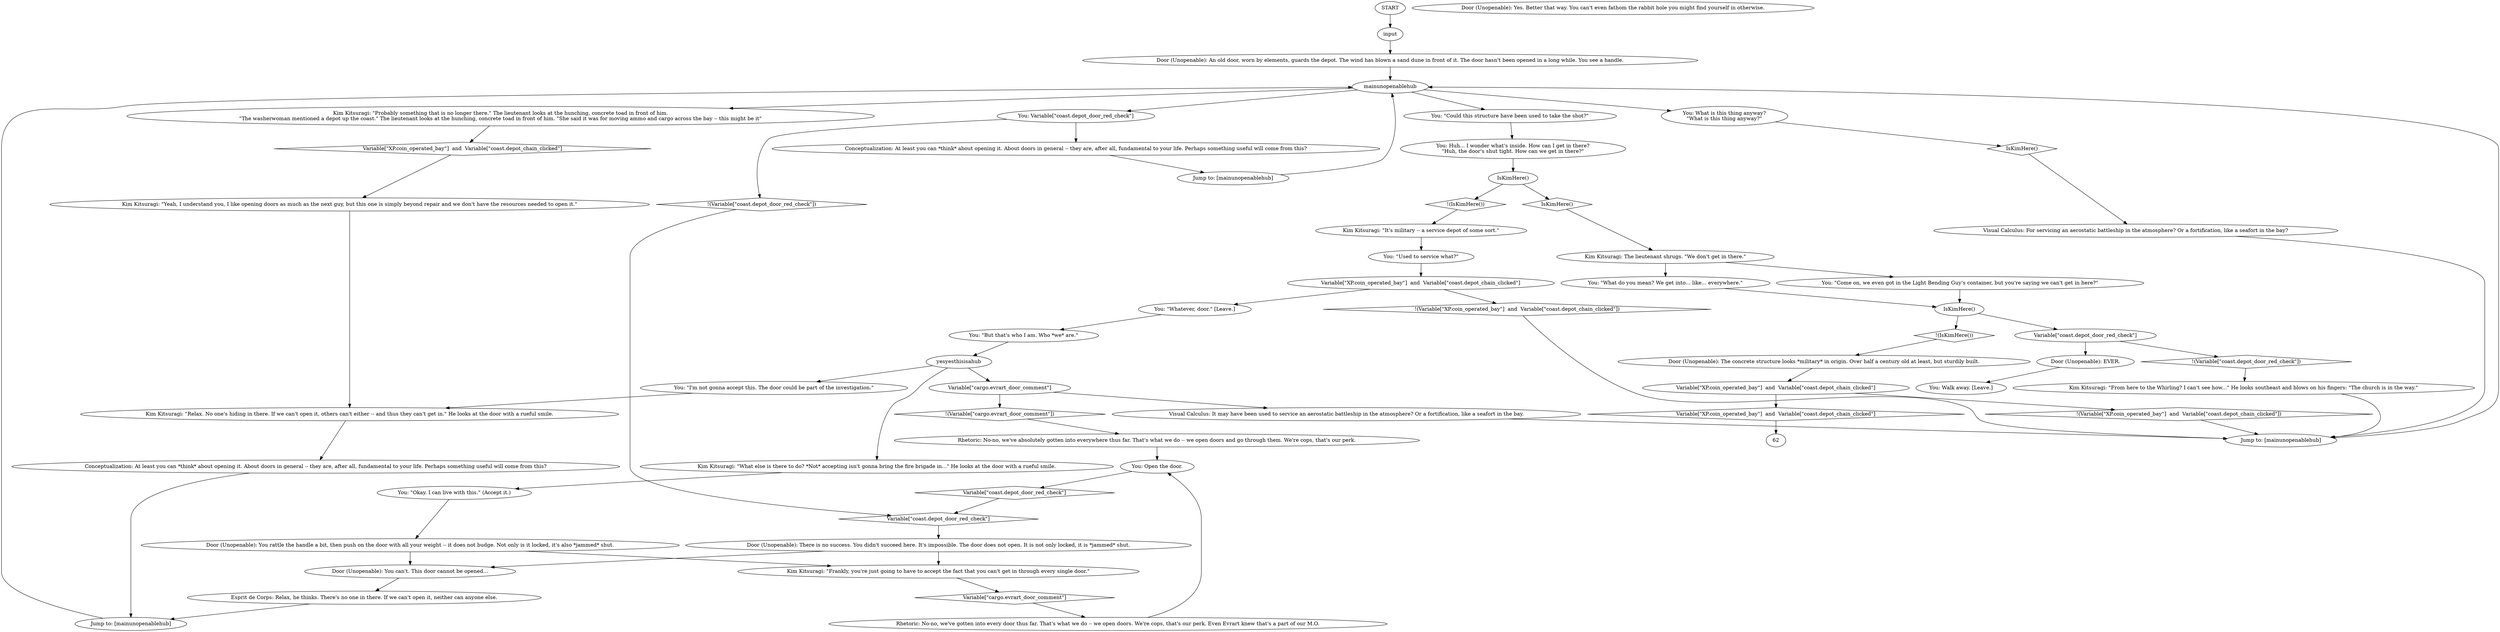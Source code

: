 # LANDS END / DEPOT DOOR
# The door to the jammed supply depot near Land's End. The door is jammed and locked. You can't open it. EVER.
# ==================================================
digraph G {
	  0 [label="START"];
	  1 [label="input"];
	  2 [label="Kim Kitsuragi: The lieutenant shrugs. \"We don't get in there.\""];
	  3 [label="You: \"Come on, we even got in the Light Bending Guy's container, but you're saying we can't get in here?\""];
	  4 [label="Jump to: [mainunopenablehub]"];
	  5 [label="Door (Unopenable): An old door, worn by elements, guards the depot. The wind has blown a sand dune in front of it. The door hasn't been opened in a long while. You see a handle."];
	  6 [label="Kim Kitsuragi: \"Relax. No one's hiding in there. If we can't open it, others can't either -- and thus they can't get in.\" He looks at the door with a rueful smile."];
	  7 [label="Jump to: [mainunopenablehub]"];
	  8 [label="Door (Unopenable): There is no success. You didn't succeed here. It's impossible. The door does not open. It is not only locked, it is *jammed* shut."];
	  9 [label="You: \"What do you mean? We get into... like... everywhere.\""];
	  10 [label="Door (Unopenable): The concrete structure looks *military* in origin. Over half a century old at least, but sturdily built."];
	  11 [label="Jump to: [mainunopenablehub]"];
	  12 [label="Rhetoric: No-no, we've gotten into every door thus far. That's what we do -- we open doors. We're cops, that's our perk. Even Evrart knew that's a part of our M.O."];
	  13 [label="Variable[\"XP.coin_operated_bay\"]  and  Variable[\"coast.depot_chain_clicked\"]"];
	  14 [label="Variable[\"XP.coin_operated_bay\"]  and  Variable[\"coast.depot_chain_clicked\"]", shape=diamond];
	  15 [label="!(Variable[\"XP.coin_operated_bay\"]  and  Variable[\"coast.depot_chain_clicked\"])", shape=diamond];
	  16 [label="You: \"I'm not gonna accept this. The door could be part of the investigation.\""];
	  17 [label="You: \"Could this structure have been used to take the shot?\""];
	  18 [label="Conceptualization: At least you can *think* about opening it. About doors in general -- they are, after all, fundamental to your life. Perhaps something useful will come from this?"];
	  19 [label="You: \"Used to service what?\""];
	  20 [label="mainunopenablehub"];
	  21 [label="IsKimHere()"];
	  22 [label="IsKimHere()", shape=diamond];
	  23 [label="!(IsKimHere())", shape=diamond];
	  24 [label="Rhetoric: No-no, we've absolutely gotten into everywhere thus far. That's what we do -- we open doors and go through them. We're cops, that's our perk."];
	  25 [label="Door (Unopenable): Yes. Better that way. You can't even fathom the rabbit hole you might find yourself in otherwise."];
	  26 [label="You: \"But that's who I am. Who *we* are.\""];
	  27 [label="Variable[\"cargo.evrart_door_comment\"]"];
	  28 [label="Variable[\"cargo.evrart_door_comment\"]", shape=diamond];
	  29 [label="!(Variable[\"cargo.evrart_door_comment\"])", shape=diamond];
	  30 [label="Visual Calculus: It may have been used to service an aerostatic battleship in the atmosphere? Or a fortification, like a seafort in the bay."];
	  31 [label="Kim Kitsuragi: \"Yeah, I understand you, I like opening doors as much as the next guy, but this one is simply beyond repair and we don't have the resources needed to open it.\""];
	  32 [label="yesyesthisisahub"];
	  33 [label="You: Open the door."];
	  34 [label="You: Variable[\"coast.depot_door_red_check\"]"];
	  35 [label="Variable[\"coast.depot_door_red_check\"]", shape=diamond];
	  36 [label="!(Variable[\"coast.depot_door_red_check\"])", shape=diamond];
	  37 [label="Conceptualization: At least you can *think* about opening it. About doors in general -- they are, after all, fundamental to your life. Perhaps something useful will come from this?"];
	  38 [label="You: Walk away. [Leave.]"];
	  39 [label="You: What is this thing anyway?\n\"What is this thing anyway?\""];
	  40 [label="Kim Kitsuragi: \"Probably something that is no longer there.\" The lieutenant looks at the hunching, concrete toad in front of him.\n\"The washerwoman mentioned a depot up the coast.\" The lieutenant looks at the hunching, concrete toad in front of him. \"She said it was for moving ammo and cargo across the bay -- this might be it\"
"];
	  41 [label="Variable[\"XP.coin_operated_bay\"]  and  Variable[\"coast.depot_chain_clicked\"]"];
	  42 [label="Variable[\"XP.coin_operated_bay\"]  and  Variable[\"coast.depot_chain_clicked\"]", shape=diamond];
	  43 [label="!(Variable[\"XP.coin_operated_bay\"]  and  Variable[\"coast.depot_chain_clicked\"])", shape=diamond];
	  44 [label="You: \"Whatever, door.\" [Leave.]"];
	  45 [label="Kim Kitsuragi: \"Frankly, you're just going to have to accept the fact that you can't get in through every single door.\""];
	  46 [label="IsKimHere()"];
	  47 [label="IsKimHere()", shape=diamond];
	  48 [label="!(IsKimHere())", shape=diamond];
	  49 [label="Variable[\"coast.depot_door_red_check\"]"];
	  50 [label="Variable[\"coast.depot_door_red_check\"]", shape=diamond];
	  51 [label="!(Variable[\"coast.depot_door_red_check\"])", shape=diamond];
	  52 [label="Door (Unopenable): EVER."];
	  53 [label="Esprit de Corps: Relax, he thinks. There's no one in there. If we can't open it, neither can anyone else."];
	  54 [label="You: \"Okay. I can live with this.\" (Accept it.)"];
	  55 [label="Kim Kitsuragi: \"What else is there to do? *Not* accepting isn't gonna bring the fire brigade in...\" He looks at the door with a rueful smile."];
	  56 [label="Door (Unopenable): You rattle the handle a bit, then push on the door with all your weight -- it does not budge. Not only is it locked, it's also *jammed* shut."];
	  57 [label="Kim Kitsuragi: \"From here to the Whirling? I can't see how...\" He looks southeast and blows on his fingers: \"The church is in the way.\""];
	  58 [label="You: Huh... I wonder what's inside. How can I get in there?\n\"Huh, the door's shut tight. How can we get in there?\""];
	  59 [label="Door (Unopenable): You can't. This door cannot be opened..."];
	  60 [label="Kim Kitsuragi: \"It's military -- a service depot of some sort.\""];
	  61 [label="Visual Calculus: For servicing an aerostatic battleship in the atmosphere? Or a fortification, like a seafort in the bay?"];
	  0 -> 1
	  1 -> 5
	  2 -> 9
	  2 -> 3
	  3 -> 46
	  4 -> 20
	  5 -> 20
	  6 -> 18
	  7 -> 20
	  8 -> 59
	  8 -> 45
	  9 -> 46
	  10 -> 13
	  11 -> 20
	  12 -> 33
	  13 -> 14
	  13 -> 15
	  14 -> 62
	  15 -> 4
	  16 -> 6
	  17 -> 58
	  18 -> 7
	  19 -> 41
	  20 -> 40
	  20 -> 17
	  20 -> 34
	  20 -> 39
	  21 -> 22
	  21 -> 23
	  22 -> 2
	  23 -> 60
	  24 -> 33
	  26 -> 32
	  27 -> 29
	  27 -> 30
	  28 -> 12
	  29 -> 24
	  30 -> 4
	  31 -> 6
	  32 -> 16
	  32 -> 27
	  32 -> 55
	  33 -> 35
	  34 -> 36
	  34 -> 37
	  35 -> 50
	  36 -> 50
	  37 -> 11
	  39 -> 47
	  40 -> 42
	  41 -> 43
	  41 -> 44
	  42 -> 31
	  43 -> 4
	  44 -> 26
	  45 -> 28
	  46 -> 48
	  46 -> 49
	  47 -> 61
	  48 -> 10
	  49 -> 51
	  49 -> 52
	  50 -> 8
	  51 -> 57
	  52 -> 38
	  53 -> 7
	  54 -> 56
	  55 -> 54
	  56 -> 59
	  56 -> 45
	  57 -> 4
	  58 -> 21
	  59 -> 53
	  60 -> 19
	  61 -> 4
}


